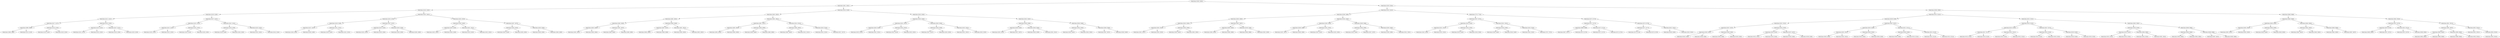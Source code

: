digraph G{
2081648969 [label="Node{data=[5050, 5050]}"]
2081648969 -> 195292733
195292733 [label="Node{data=[4561, 4561]}"]
195292733 -> 1287228272
1287228272 [label="Node{data=[4245, 4245]}"]
1287228272 -> 880778182
880778182 [label="Node{data=[4229, 4229]}"]
880778182 -> 1392586041
1392586041 [label="Node{data=[4221, 4221]}"]
1392586041 -> 1195897698
1195897698 [label="Node{data=[4217, 4217]}"]
1195897698 -> 1193607921
1193607921 [label="Node{data=[3999, 3999]}"]
1193607921 -> 265027704
265027704 [label="Node{data=[2988, 2988]}"]
1193607921 -> 1442745437
1442745437 [label="Node{data=[4124, 4124]}"]
1195897698 -> 769309027
769309027 [label="Node{data=[4219, 4219]}"]
769309027 -> 1116148899
1116148899 [label="Node{data=[4218, 4218]}"]
769309027 -> 757531467
757531467 [label="Node{data=[4220, 4220]}"]
1392586041 -> 203091670
203091670 [label="Node{data=[4225, 4225]}"]
203091670 -> 1953718167
1953718167 [label="Node{data=[4223, 4223]}"]
1953718167 -> 246120374
246120374 [label="Node{data=[4222, 4222]}"]
1953718167 -> 453183603
453183603 [label="Node{data=[4224, 4224]}"]
203091670 -> 1085553051
1085553051 [label="Node{data=[4227, 4227]}"]
1085553051 -> 785730045
785730045 [label="Node{data=[4226, 4226]}"]
1085553051 -> 2069288286
2069288286 [label="Node{data=[4228, 4228]}"]
880778182 -> 2014649047
2014649047 [label="Node{data=[4237, 4237]}"]
2014649047 -> 420256943
420256943 [label="Node{data=[4233, 4233]}"]
420256943 -> 487765202
487765202 [label="Node{data=[4231, 4231]}"]
487765202 -> 1352887819
1352887819 [label="Node{data=[4230, 4230]}"]
487765202 -> 3147114
3147114 [label="Node{data=[4232, 4232]}"]
420256943 -> 2099513383
2099513383 [label="Node{data=[4235, 4235]}"]
2099513383 -> 1964541813
1964541813 [label="Node{data=[4234, 4234]}"]
2099513383 -> 1048603883
1048603883 [label="Node{data=[4236, 4236]}"]
2014649047 -> 1041966340
1041966340 [label="Node{data=[4241, 4241]}"]
1041966340 -> 1671653328
1671653328 [label="Node{data=[4239, 4239]}"]
1671653328 -> 1378969598
1378969598 [label="Node{data=[4238, 4238]}"]
1671653328 -> 1877716583
1877716583 [label="Node{data=[4240, 4240]}"]
1041966340 -> 146769307
146769307 [label="Node{data=[4243, 4243]}"]
146769307 -> 1885007547
1885007547 [label="Node{data=[4242, 4242]}"]
146769307 -> 688744921
688744921 [label="Node{data=[4244, 4244]}"]
1287228272 -> 455569929
455569929 [label="Node{data=[4261, 4261]}"]
455569929 -> 1874902955
1874902955 [label="Node{data=[4253, 4253]}"]
1874902955 -> 1221110750
1221110750 [label="Node{data=[4249, 4249]}"]
1221110750 -> 172572863
172572863 [label="Node{data=[4247, 4247]}"]
172572863 -> 719248581
719248581 [label="Node{data=[4246, 4246]}"]
172572863 -> 1082725330
1082725330 [label="Node{data=[4248, 4248]}"]
1221110750 -> 1293076038
1293076038 [label="Node{data=[4251, 4251]}"]
1293076038 -> 228469731
228469731 [label="Node{data=[4250, 4250]}"]
1293076038 -> 1375397473
1375397473 [label="Node{data=[4252, 4252]}"]
1874902955 -> 1499822095
1499822095 [label="Node{data=[4257, 4257]}"]
1499822095 -> 35566995
35566995 [label="Node{data=[4255, 4255]}"]
35566995 -> 2116245248
2116245248 [label="Node{data=[4254, 4254]}"]
35566995 -> 2020376395
2020376395 [label="Node{data=[4256, 4256]}"]
1499822095 -> 171689289
171689289 [label="Node{data=[4259, 4259]}"]
171689289 -> 2113821616
2113821616 [label="Node{data=[4258, 4258]}"]
171689289 -> 419534936
419534936 [label="Node{data=[4260, 4260]}"]
455569929 -> 34351636
34351636 [label="Node{data=[4553, 4553]}"]
34351636 -> 1456055953
1456055953 [label="Node{data=[4265, 4265]}"]
1456055953 -> 1499812899
1499812899 [label="Node{data=[4263, 4263]}"]
1499812899 -> 1286853647
1286853647 [label="Node{data=[4262, 4262]}"]
1499812899 -> 789322503
789322503 [label="Node{data=[4264, 4264]}"]
1456055953 -> 887803225
887803225 [label="Node{data=[4551, 4551]}"]
887803225 -> 1205683115
1205683115 [label="Node{data=[4518, 4518]}"]
887803225 -> 362603763
362603763 [label="Node{data=[4552, 4552]}"]
34351636 -> 1510408548
1510408548 [label="Node{data=[4557, 4557]}"]
1510408548 -> 954572664
954572664 [label="Node{data=[4555, 4555]}"]
954572664 -> 352867284
352867284 [label="Node{data=[4554, 4554]}"]
954572664 -> 1740736250
1740736250 [label="Node{data=[4556, 4556]}"]
1510408548 -> 87013191
87013191 [label="Node{data=[4559, 4559]}"]
87013191 -> 296089285
296089285 [label="Node{data=[4558, 4558]}"]
87013191 -> 1189380566
1189380566 [label="Node{data=[4560, 4560]}"]
195292733 -> 771303846
771303846 [label="Node{data=[5018, 5018]}"]
771303846 -> 1427384017
1427384017 [label="Node{data=[4953, 4953]}"]
1427384017 -> 1807348072
1807348072 [label="Node{data=[4691, 4691]}"]
1807348072 -> 154216440
154216440 [label="Node{data=[4565, 4565]}"]
154216440 -> 1843497825
1843497825 [label="Node{data=[4563, 4563]}"]
1843497825 -> 431426210
431426210 [label="Node{data=[4562, 4562]}"]
1843497825 -> 1025608269
1025608269 [label="Node{data=[4564, 4564]}"]
154216440 -> 1034908918
1034908918 [label="Node{data=[4567, 4567]}"]
1034908918 -> 1551125153
1551125153 [label="Node{data=[4566, 4566]}"]
1034908918 -> 2100803991
2100803991 [label="Node{data=[4568, 4568]}"]
1807348072 -> 1291138974
1291138974 [label="Node{data=[4949, 4949]}"]
1291138974 -> 180089394
180089394 [label="Node{data=[4947, 4947]}"]
180089394 -> 1952747654
1952747654 [label="Node{data=[4946, 4946]}"]
180089394 -> 887059612
887059612 [label="Node{data=[4948, 4948]}"]
1291138974 -> 1366551646
1366551646 [label="Node{data=[4951, 4951]}"]
1366551646 -> 76328480
76328480 [label="Node{data=[4950, 4950]}"]
1366551646 -> 1421672087
1421672087 [label="Node{data=[4952, 4952]}"]
1427384017 -> 461904648
461904648 [label="Node{data=[4961, 4961]}"]
461904648 -> 1431770427
1431770427 [label="Node{data=[4957, 4957]}"]
1431770427 -> 877354015
877354015 [label="Node{data=[4955, 4955]}"]
877354015 -> 128996423
128996423 [label="Node{data=[4954, 4954]}"]
877354015 -> 1555779554
1555779554 [label="Node{data=[4956, 4956]}"]
1431770427 -> 824731523
824731523 [label="Node{data=[4959, 4959]}"]
824731523 -> 1609399837
1609399837 [label="Node{data=[4958, 4958]}"]
824731523 -> 1526340555
1526340555 [label="Node{data=[4960, 4960]}"]
461904648 -> 1547213609
1547213609 [label="Node{data=[5014, 5014]}"]
1547213609 -> 786361170
786361170 [label="Node{data=[4963, 4963]}"]
786361170 -> 444032258
444032258 [label="Node{data=[4962, 4962]}"]
786361170 -> 274272708
274272708 [label="Node{data=[5012, 5012]}"]
1547213609 -> 144716085
144716085 [label="Node{data=[5016, 5016]}"]
144716085 -> 1375592200
1375592200 [label="Node{data=[5015, 5015]}"]
144716085 -> 1887698752
1887698752 [label="Node{data=[5017, 5017]}"]
771303846 -> 671881125
671881125 [label="Node{data=[5034, 5034]}"]
671881125 -> 564961800
564961800 [label="Node{data=[5026, 5026]}"]
564961800 -> 504769706
504769706 [label="Node{data=[5022, 5022]}"]
504769706 -> 1895868887
1895868887 [label="Node{data=[5020, 5020]}"]
1895868887 -> 972630381
972630381 [label="Node{data=[5019, 5019]}"]
1895868887 -> 2105635000
2105635000 [label="Node{data=[5021, 5021]}"]
504769706 -> 1381851358
1381851358 [label="Node{data=[5024, 5024]}"]
1381851358 -> 644298067
644298067 [label="Node{data=[5023, 5023]}"]
1381851358 -> 1445315251
1445315251 [label="Node{data=[5025, 5025]}"]
564961800 -> 550988927
550988927 [label="Node{data=[5030, 5030]}"]
550988927 -> 422945579
422945579 [label="Node{data=[5028, 5028]}"]
422945579 -> 115855603
115855603 [label="Node{data=[5027, 5027]}"]
422945579 -> 2117053126
2117053126 [label="Node{data=[5029, 5029]}"]
550988927 -> 1694533096
1694533096 [label="Node{data=[5032, 5032]}"]
1694533096 -> 1360547480
1360547480 [label="Node{data=[5031, 5031]}"]
1694533096 -> 1774222336
1774222336 [label="Node{data=[5033, 5033]}"]
671881125 -> 1790612068
1790612068 [label="Node{data=[5042, 5042]}"]
1790612068 -> 192181534
192181534 [label="Node{data=[5038, 5038]}"]
192181534 -> 403408486
403408486 [label="Node{data=[5036, 5036]}"]
403408486 -> 1916913947
1916913947 [label="Node{data=[5035, 5035]}"]
403408486 -> 1289112709
1289112709 [label="Node{data=[5037, 5037]}"]
192181534 -> 1679957124
1679957124 [label="Node{data=[5040, 5040]}"]
1679957124 -> 551460560
551460560 [label="Node{data=[5039, 5039]}"]
1679957124 -> 1546359489
1546359489 [label="Node{data=[5041, 5041]}"]
1790612068 -> 577195941
577195941 [label="Node{data=[5046, 5046]}"]
577195941 -> 1456841041
1456841041 [label="Node{data=[5044, 5044]}"]
1456841041 -> 44666181
44666181 [label="Node{data=[5043, 5043]}"]
1456841041 -> 34912843
34912843 [label="Node{data=[5045, 5045]}"]
577195941 -> 446093259
446093259 [label="Node{data=[5048, 5048]}"]
446093259 -> 1630675681
1630675681 [label="Node{data=[5047, 5047]}"]
446093259 -> 792676391
792676391 [label="Node{data=[5049, 5049]}"]
2081648969 -> 148797801
148797801 [label="Node{data=[9183, 9183]}"]
148797801 -> 609931062
609931062 [label="Node{data=[5422, 5422]}"]
609931062 -> 1418708086
1418708086 [label="Node{data=[5286, 5286]}"]
1418708086 -> 27578544
27578544 [label="Node{data=[5093, 5093]}"]
27578544 -> 2060117212
2060117212 [label="Node{data=[5054, 5054]}"]
2060117212 -> 136030156
136030156 [label="Node{data=[5052, 5052]}"]
136030156 -> 572358349
572358349 [label="Node{data=[5051, 5051]}"]
136030156 -> 94051182
94051182 [label="Node{data=[5053, 5053]}"]
2060117212 -> 685437701
685437701 [label="Node{data=[5059, 5059]}"]
685437701 -> 2099905557
2099905557 [label="Node{data=[5055, 5055]}"]
685437701 -> 881391211
881391211 [label="Node{data=[5092, 5092]}"]
27578544 -> 1763040255
1763040255 [label="Node{data=[5097, 5097]}"]
1763040255 -> 371744515
371744515 [label="Node{data=[5095, 5095]}"]
371744515 -> 990899071
990899071 [label="Node{data=[5094, 5094]}"]
371744515 -> 1212639707
1212639707 [label="Node{data=[5096, 5096]}"]
1763040255 -> 264935695
264935695 [label="Node{data=[5196, 5196]}"]
264935695 -> 1540235186
1540235186 [label="Node{data=[5098, 5098]}"]
264935695 -> 526275495
526275495 [label="Node{data=[5283, 5283]}"]
1418708086 -> 1822750758
1822750758 [label="Node{data=[5294, 5294]}"]
1822750758 -> 930944604
930944604 [label="Node{data=[5290, 5290]}"]
930944604 -> 476429454
476429454 [label="Node{data=[5288, 5288]}"]
476429454 -> 1909131214
1909131214 [label="Node{data=[5287, 5287]}"]
476429454 -> 988132377
988132377 [label="Node{data=[5289, 5289]}"]
930944604 -> 1702206191
1702206191 [label="Node{data=[5292, 5292]}"]
1702206191 -> 1413860099
1413860099 [label="Node{data=[5291, 5291]}"]
1702206191 -> 2098807602
2098807602 [label="Node{data=[5293, 5293]}"]
1822750758 -> 1791714804
1791714804 [label="Node{data=[5298, 5298]}"]
1791714804 -> 589310112
589310112 [label="Node{data=[5296, 5296]}"]
589310112 -> 1497883156
1497883156 [label="Node{data=[5295, 5295]}"]
589310112 -> 1852848861
1852848861 [label="Node{data=[5297, 5297]}"]
1791714804 -> 1604654626
1604654626 [label="Node{data=[5300, 5300]}"]
1604654626 -> 2111983710
2111983710 [label="Node{data=[5299, 5299]}"]
1604654626 -> 466832052
466832052 [label="Node{data=[5301, 5301]}"]
609931062 -> 1956265409
1956265409 [label="Node{data=[7723, 7723]}"]
1956265409 -> 66662774
66662774 [label="Node{data=[5537, 5537]}"]
66662774 -> 1828119031
1828119031 [label="Node{data=[5533, 5533]}"]
1828119031 -> 1844547639
1844547639 [label="Node{data=[5531, 5531]}"]
1844547639 -> 1218501757
1218501757 [label="Node{data=[5443, 5443]}"]
1844547639 -> 43525790
43525790 [label="Node{data=[5532, 5532]}"]
1828119031 -> 1497007715
1497007715 [label="Node{data=[5535, 5535]}"]
1497007715 -> 950785371
950785371 [label="Node{data=[5534, 5534]}"]
1497007715 -> 1990636807
1990636807 [label="Node{data=[5536, 5536]}"]
66662774 -> 902418843
902418843 [label="Node{data=[5541, 5541]}"]
902418843 -> 944586975
944586975 [label="Node{data=[5539, 5539]}"]
944586975 -> 1588222848
1588222848 [label="Node{data=[5538, 5538]}"]
944586975 -> 493343711
493343711 [label="Node{data=[5540, 5540]}"]
902418843 -> 1717144801
1717144801 [label="Node{data=[5543, 5543]}"]
1717144801 -> 885023565
885023565 [label="Node{data=[5542, 5542]}"]
1717144801 -> 951732238
951732238 [label="Node{data=[7672, 7672]}"]
1956265409 -> 467705325
467705325 [label="Node{data=[9175, 9175]}"]
467705325 -> 838087924
838087924 [label="Node{data=[9171, 9171]}"]
838087924 -> 102364044
102364044 [label="Node{data=[9088, 9088]}"]
102364044 -> 1812537721
1812537721 [label="Node{data=[9027, 9027]}"]
102364044 -> 1939461856
1939461856 [label="Node{data=[9170, 9170]}"]
838087924 -> 1675235315
1675235315 [label="Node{data=[9173, 9173]}"]
1675235315 -> 706086295
706086295 [label="Node{data=[9172, 9172]}"]
1675235315 -> 254933829
254933829 [label="Node{data=[9174, 9174]}"]
467705325 -> 841093781
841093781 [label="Node{data=[9179, 9179]}"]
841093781 -> 28587701
28587701 [label="Node{data=[9177, 9177]}"]
28587701 -> 462725545
462725545 [label="Node{data=[9176, 9176]}"]
28587701 -> 461343309
461343309 [label="Node{data=[9178, 9178]}"]
841093781 -> 963351821
963351821 [label="Node{data=[9181, 9181]}"]
963351821 -> 424283403
424283403 [label="Node{data=[9180, 9180]}"]
963351821 -> 669875810
669875810 [label="Node{data=[9182, 9182]}"]
148797801 -> 1084732720
1084732720 [label="Node{data=[9390, 9390]}"]
1084732720 -> 620856276
620856276 [label="Node{data=[9215, 9215]}"]
620856276 -> 1818947626
1818947626 [label="Node{data=[9199, 9199]}"]
1818947626 -> 540577195
540577195 [label="Node{data=[9191, 9191]}"]
540577195 -> 1565242025
1565242025 [label="Node{data=[9187, 9187]}"]
1565242025 -> 1954383351
1954383351 [label="Node{data=[9185, 9185]}"]
1954383351 -> 1336787186
1336787186 [label="Node{data=[9184, 9184]}"]
1954383351 -> 723274105
723274105 [label="Node{data=[9186, 9186]}"]
1565242025 -> 734165065
734165065 [label="Node{data=[9189, 9189]}"]
734165065 -> 856163067
856163067 [label="Node{data=[9188, 9188]}"]
734165065 -> 310640184
310640184 [label="Node{data=[9190, 9190]}"]
540577195 -> 1537026704
1537026704 [label="Node{data=[9195, 9195]}"]
1537026704 -> 1663373722
1663373722 [label="Node{data=[9193, 9193]}"]
1663373722 -> 273271007
273271007 [label="Node{data=[9192, 9192]}"]
1663373722 -> 490116816
490116816 [label="Node{data=[9194, 9194]}"]
1537026704 -> 793634380
793634380 [label="Node{data=[9197, 9197]}"]
793634380 -> 1680837630
1680837630 [label="Node{data=[9196, 9196]}"]
793634380 -> 989767828
989767828 [label="Node{data=[9198, 9198]}"]
1818947626 -> 324483341
324483341 [label="Node{data=[9207, 9207]}"]
324483341 -> 1399374509
1399374509 [label="Node{data=[9203, 9203]}"]
1399374509 -> 1266729797
1266729797 [label="Node{data=[9201, 9201]}"]
1266729797 -> 83191977
83191977 [label="Node{data=[9200, 9200]}"]
1266729797 -> 784377451
784377451 [label="Node{data=[9202, 9202]}"]
1399374509 -> 1000891572
1000891572 [label="Node{data=[9205, 9205]}"]
1000891572 -> 1996423791
1996423791 [label="Node{data=[9204, 9204]}"]
1000891572 -> 1507892281
1507892281 [label="Node{data=[9206, 9206]}"]
324483341 -> 1924696720
1924696720 [label="Node{data=[9211, 9211]}"]
1924696720 -> 181259703
181259703 [label="Node{data=[9209, 9209]}"]
181259703 -> 78596859
78596859 [label="Node{data=[9208, 9208]}"]
181259703 -> 1500716803
1500716803 [label="Node{data=[9210, 9210]}"]
1924696720 -> 1865015991
1865015991 [label="Node{data=[9213, 9213]}"]
1865015991 -> 191707792
191707792 [label="Node{data=[9212, 9212]}"]
1865015991 -> 1978352020
1978352020 [label="Node{data=[9214, 9214]}"]
620856276 -> 874631981
874631981 [label="Node{data=[9231, 9231]}"]
874631981 -> 339583812
339583812 [label="Node{data=[9223, 9223]}"]
339583812 -> 1986441961
1986441961 [label="Node{data=[9219, 9219]}"]
1986441961 -> 1496234576
1496234576 [label="Node{data=[9217, 9217]}"]
1496234576 -> 1663869667
1663869667 [label="Node{data=[9216, 9216]}"]
1496234576 -> 443681345
443681345 [label="Node{data=[9218, 9218]}"]
1986441961 -> 1505755676
1505755676 [label="Node{data=[9221, 9221]}"]
1505755676 -> 1972424526
1972424526 [label="Node{data=[9220, 9220]}"]
1505755676 -> 1940738213
1940738213 [label="Node{data=[9222, 9222]}"]
339583812 -> 2030529683
2030529683 [label="Node{data=[9227, 9227]}"]
2030529683 -> 546197837
546197837 [label="Node{data=[9225, 9225]}"]
546197837 -> 1394016429
1394016429 [label="Node{data=[9224, 9224]}"]
546197837 -> 1252416018
1252416018 [label="Node{data=[9226, 9226]}"]
2030529683 -> 143119393
143119393 [label="Node{data=[9229, 9229]}"]
143119393 -> 1523710021
1523710021 [label="Node{data=[9228, 9228]}"]
143119393 -> 824744410
824744410 [label="Node{data=[9230, 9230]}"]
874631981 -> 1235624743
1235624743 [label="Node{data=[9382, 9382]}"]
1235624743 -> 2134294766
2134294766 [label="Node{data=[9329, 9329]}"]
2134294766 -> 711986333
711986333 [label="Node{data=[9233, 9233]}"]
711986333 -> 1608754752
1608754752 [label="Node{data=[9232, 9232]}"]
711986333 -> 665061760
665061760 [label="Node{data=[9234, 9234]}"]
2134294766 -> 1851563050
1851563050 [label="Node{data=[9380, 9380]}"]
1851563050 -> 1155686808
1155686808 [label="Node{data=[9354, 9354]}"]
1851563050 -> 108072674
108072674 [label="Node{data=[9381, 9381]}"]
1235624743 -> 18808741
18808741 [label="Node{data=[9386, 9386]}"]
18808741 -> 187272800
187272800 [label="Node{data=[9384, 9384]}"]
187272800 -> 1544605756
1544605756 [label="Node{data=[9383, 9383]}"]
187272800 -> 1377354562
1377354562 [label="Node{data=[9385, 9385]}"]
18808741 -> 604896627
604896627 [label="Node{data=[9388, 9388]}"]
604896627 -> 1670397212
1670397212 [label="Node{data=[9387, 9387]}"]
604896627 -> 970690658
970690658 [label="Node{data=[9389, 9389]}"]
1084732720 -> 760043208
760043208 [label="Node{data=[9468, 9468]}"]
760043208 -> 1717620855
1717620855 [label="Node{data=[9460, 9460]}"]
1717620855 -> 83519866
83519866 [label="Node{data=[9394, 9394]}"]
83519866 -> 1640476935
1640476935 [label="Node{data=[9392, 9392]}"]
1640476935 -> 645615841
645615841 [label="Node{data=[9391, 9391]}"]
1640476935 -> 1182326577
1182326577 [label="Node{data=[9393, 9393]}"]
83519866 -> 287231805
287231805 [label="Node{data=[9458, 9458]}"]
287231805 -> 1292700560
1292700560 [label="Node{data=[9428, 9428]}"]
287231805 -> 822978184
822978184 [label="Node{data=[9459, 9459]}"]
1717620855 -> 831284943
831284943 [label="Node{data=[9464, 9464]}"]
831284943 -> 1443639524
1443639524 [label="Node{data=[9462, 9462]}"]
1443639524 -> 1937301566
1937301566 [label="Node{data=[9461, 9461]}"]
1443639524 -> 798830911
798830911 [label="Node{data=[9463, 9463]}"]
831284943 -> 2113241117
2113241117 [label="Node{data=[9466, 9466]}"]
2113241117 -> 1246303319
1246303319 [label="Node{data=[9465, 9465]}"]
2113241117 -> 2122609712
2122609712 [label="Node{data=[9467, 9467]}"]
760043208 -> 953595414
953595414 [label="Node{data=[9642, 9642]}"]
953595414 -> 1777482873
1777482873 [label="Node{data=[9472, 9472]}"]
1777482873 -> 1796961980
1796961980 [label="Node{data=[9470, 9470]}"]
1796961980 -> 920889883
920889883 [label="Node{data=[9469, 9469]}"]
1796961980 -> 998825175
998825175 [label="Node{data=[9471, 9471]}"]
1777482873 -> 1130442283
1130442283 [label="Node{data=[9513, 9513]}"]
1130442283 -> 1937710701
1937710701 [label="Node{data=[9473, 9473]}"]
1130442283 -> 1483194731
1483194731 [label="Node{data=[9596, 9596]}"]
953595414 -> 636797140
636797140 [label="Node{data=[9911, 9911]}"]
636797140 -> 1873719863
1873719863 [label="Node{data=[9907, 9907]}"]
1873719863 -> 1680430553
1680430553 [label="Node{data=[9905, 9905]}"]
1680430553 -> 35896494
35896494 [label="Node{data=[9904, 9904]}"]
1680430553 -> 30555742
30555742 [label="Node{data=[9906, 9906]}"]
1873719863 -> 460790617
460790617 [label="Node{data=[9909, 9909]}"]
460790617 -> 895353459
895353459 [label="Node{data=[9908, 9908]}"]
460790617 -> 705109690
705109690 [label="Node{data=[9910, 9910]}"]
636797140 -> 976745834
976745834 [label="Node{data=[9913, 9913]}"]
976745834 -> 423201958
423201958 [label="Node{data=[9912, 9912]}"]
976745834 -> 1546733672
1546733672 [label="Node{data=[9914, 9914]}"]
1546733672 -> 1322348442
1322348442 [label="Node{data=[9915, 9915]}"]
}